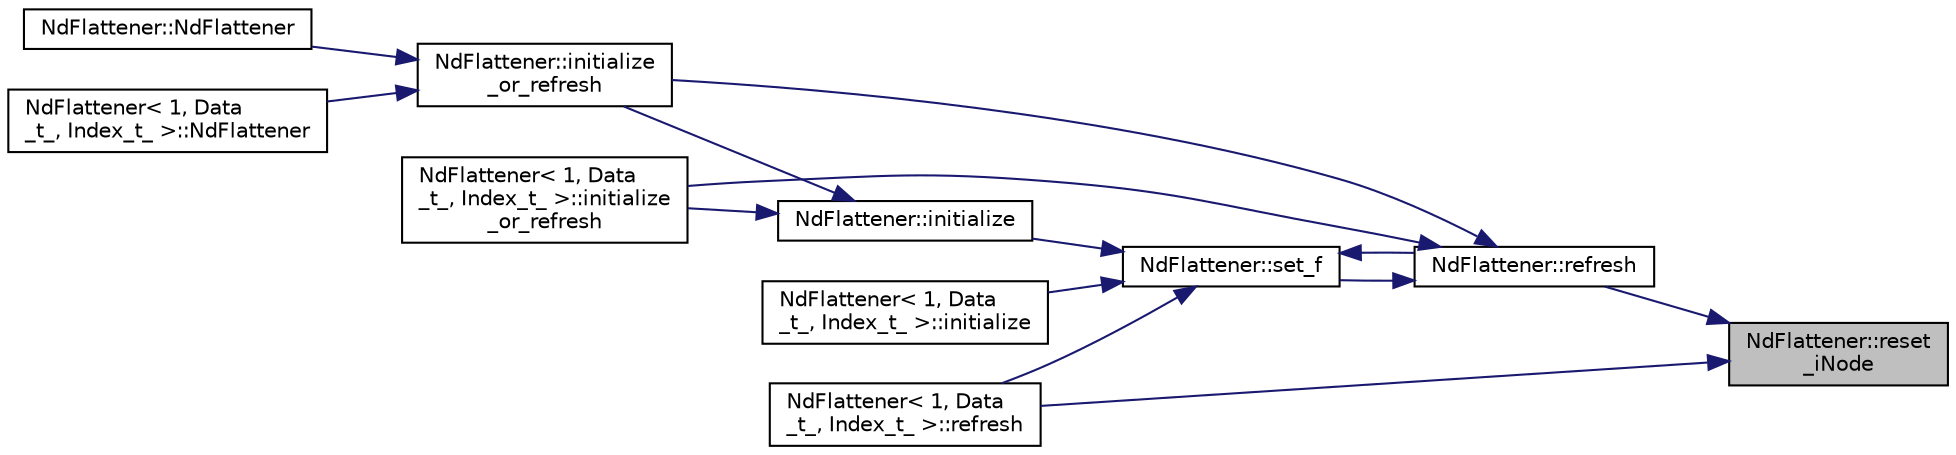 digraph "NdFlattener::reset_iNode"
{
 // LATEX_PDF_SIZE
  edge [fontname="Helvetica",fontsize="10",labelfontname="Helvetica",labelfontsize="10"];
  node [fontname="Helvetica",fontsize="10",shape=record];
  rankdir="RL";
  Node1 [label="NdFlattener::reset\l_iNode",height=0.2,width=0.4,color="black", fillcolor="grey75", style="filled", fontcolor="black",tooltip="Set iNode to 0 in all layers."];
  Node1 -> Node2 [dir="back",color="midnightblue",fontsize="10",style="solid",fontname="Helvetica"];
  Node2 [label="NdFlattener::refresh",height=0.2,width=0.4,color="black", fillcolor="white", style="filled",URL="$classNdFlattener.html#a61cde9075b8f5fdb19299fb0c356ff4a",tooltip="Refresh the data according to the 'recursive function'."];
  Node2 -> Node3 [dir="back",color="midnightblue",fontsize="10",style="solid",fontname="Helvetica"];
  Node3 [label="NdFlattener::initialize\l_or_refresh",height=0.2,width=0.4,color="black", fillcolor="white", style="filled",URL="$classNdFlattener.html#a717d433dd817509475ec6d32527840cc",tooltip="Initialize or refresh the NdFlattener."];
  Node3 -> Node4 [dir="back",color="midnightblue",fontsize="10",style="solid",fontname="Helvetica"];
  Node4 [label="NdFlattener::NdFlattener",height=0.2,width=0.4,color="black", fillcolor="white", style="filled",URL="$classNdFlattener.html#a910a18f5141706d40e64957ed1652ba5",tooltip="Constructor which calls initialize_or_refresh."];
  Node3 -> Node5 [dir="back",color="midnightblue",fontsize="10",style="solid",fontname="Helvetica"];
  Node5 [label="NdFlattener\< 1, Data\l_t_, Index_t_ \>::NdFlattener",height=0.2,width=0.4,color="black", fillcolor="white", style="filled",URL="$classNdFlattener_3_011_00_01Data__t___00_01Index__t___01_4.html#a9df400fffc029b03d912f4860afc89c7",tooltip=" "];
  Node2 -> Node6 [dir="back",color="midnightblue",fontsize="10",style="solid",fontname="Helvetica"];
  Node6 [label="NdFlattener\< 1, Data\l_t_, Index_t_ \>::initialize\l_or_refresh",height=0.2,width=0.4,color="black", fillcolor="white", style="filled",URL="$classNdFlattener_3_011_00_01Data__t___00_01Index__t___01_4.html#a1ed58eba72715577c835b35128fe8540",tooltip=" "];
  Node2 -> Node7 [dir="back",color="midnightblue",fontsize="10",style="solid",fontname="Helvetica"];
  Node7 [label="NdFlattener::set_f",height=0.2,width=0.4,color="black", fillcolor="white", style="filled",URL="$classNdFlattener.html#a3ea01b92179b568eb451730fce25069f",tooltip="Read the 'recursive function' into the allocated arrays."];
  Node7 -> Node8 [dir="back",color="midnightblue",fontsize="10",style="solid",fontname="Helvetica"];
  Node8 [label="NdFlattener::initialize",height=0.2,width=0.4,color="black", fillcolor="white", style="filled",URL="$classNdFlattener.html#a9fbea31e5e243896c09dba9e5be5e6ac",tooltip="Initialize from a 'recursive function'."];
  Node8 -> Node3 [dir="back",color="midnightblue",fontsize="10",style="solid",fontname="Helvetica"];
  Node8 -> Node6 [dir="back",color="midnightblue",fontsize="10",style="solid",fontname="Helvetica"];
  Node7 -> Node9 [dir="back",color="midnightblue",fontsize="10",style="solid",fontname="Helvetica"];
  Node9 [label="NdFlattener\< 1, Data\l_t_, Index_t_ \>::initialize",height=0.2,width=0.4,color="black", fillcolor="white", style="filled",URL="$classNdFlattener_3_011_00_01Data__t___00_01Index__t___01_4.html#aef5dcd681c9b50870c37d0004707090a",tooltip=" "];
  Node7 -> Node2 [dir="back",color="midnightblue",fontsize="10",style="solid",fontname="Helvetica"];
  Node7 -> Node10 [dir="back",color="midnightblue",fontsize="10",style="solid",fontname="Helvetica"];
  Node10 [label="NdFlattener\< 1, Data\l_t_, Index_t_ \>::refresh",height=0.2,width=0.4,color="black", fillcolor="white", style="filled",URL="$classNdFlattener_3_011_00_01Data__t___00_01Index__t___01_4.html#a079683b9cc112cdd655c0252e438247c",tooltip=" "];
  Node1 -> Node10 [dir="back",color="midnightblue",fontsize="10",style="solid",fontname="Helvetica"];
}
